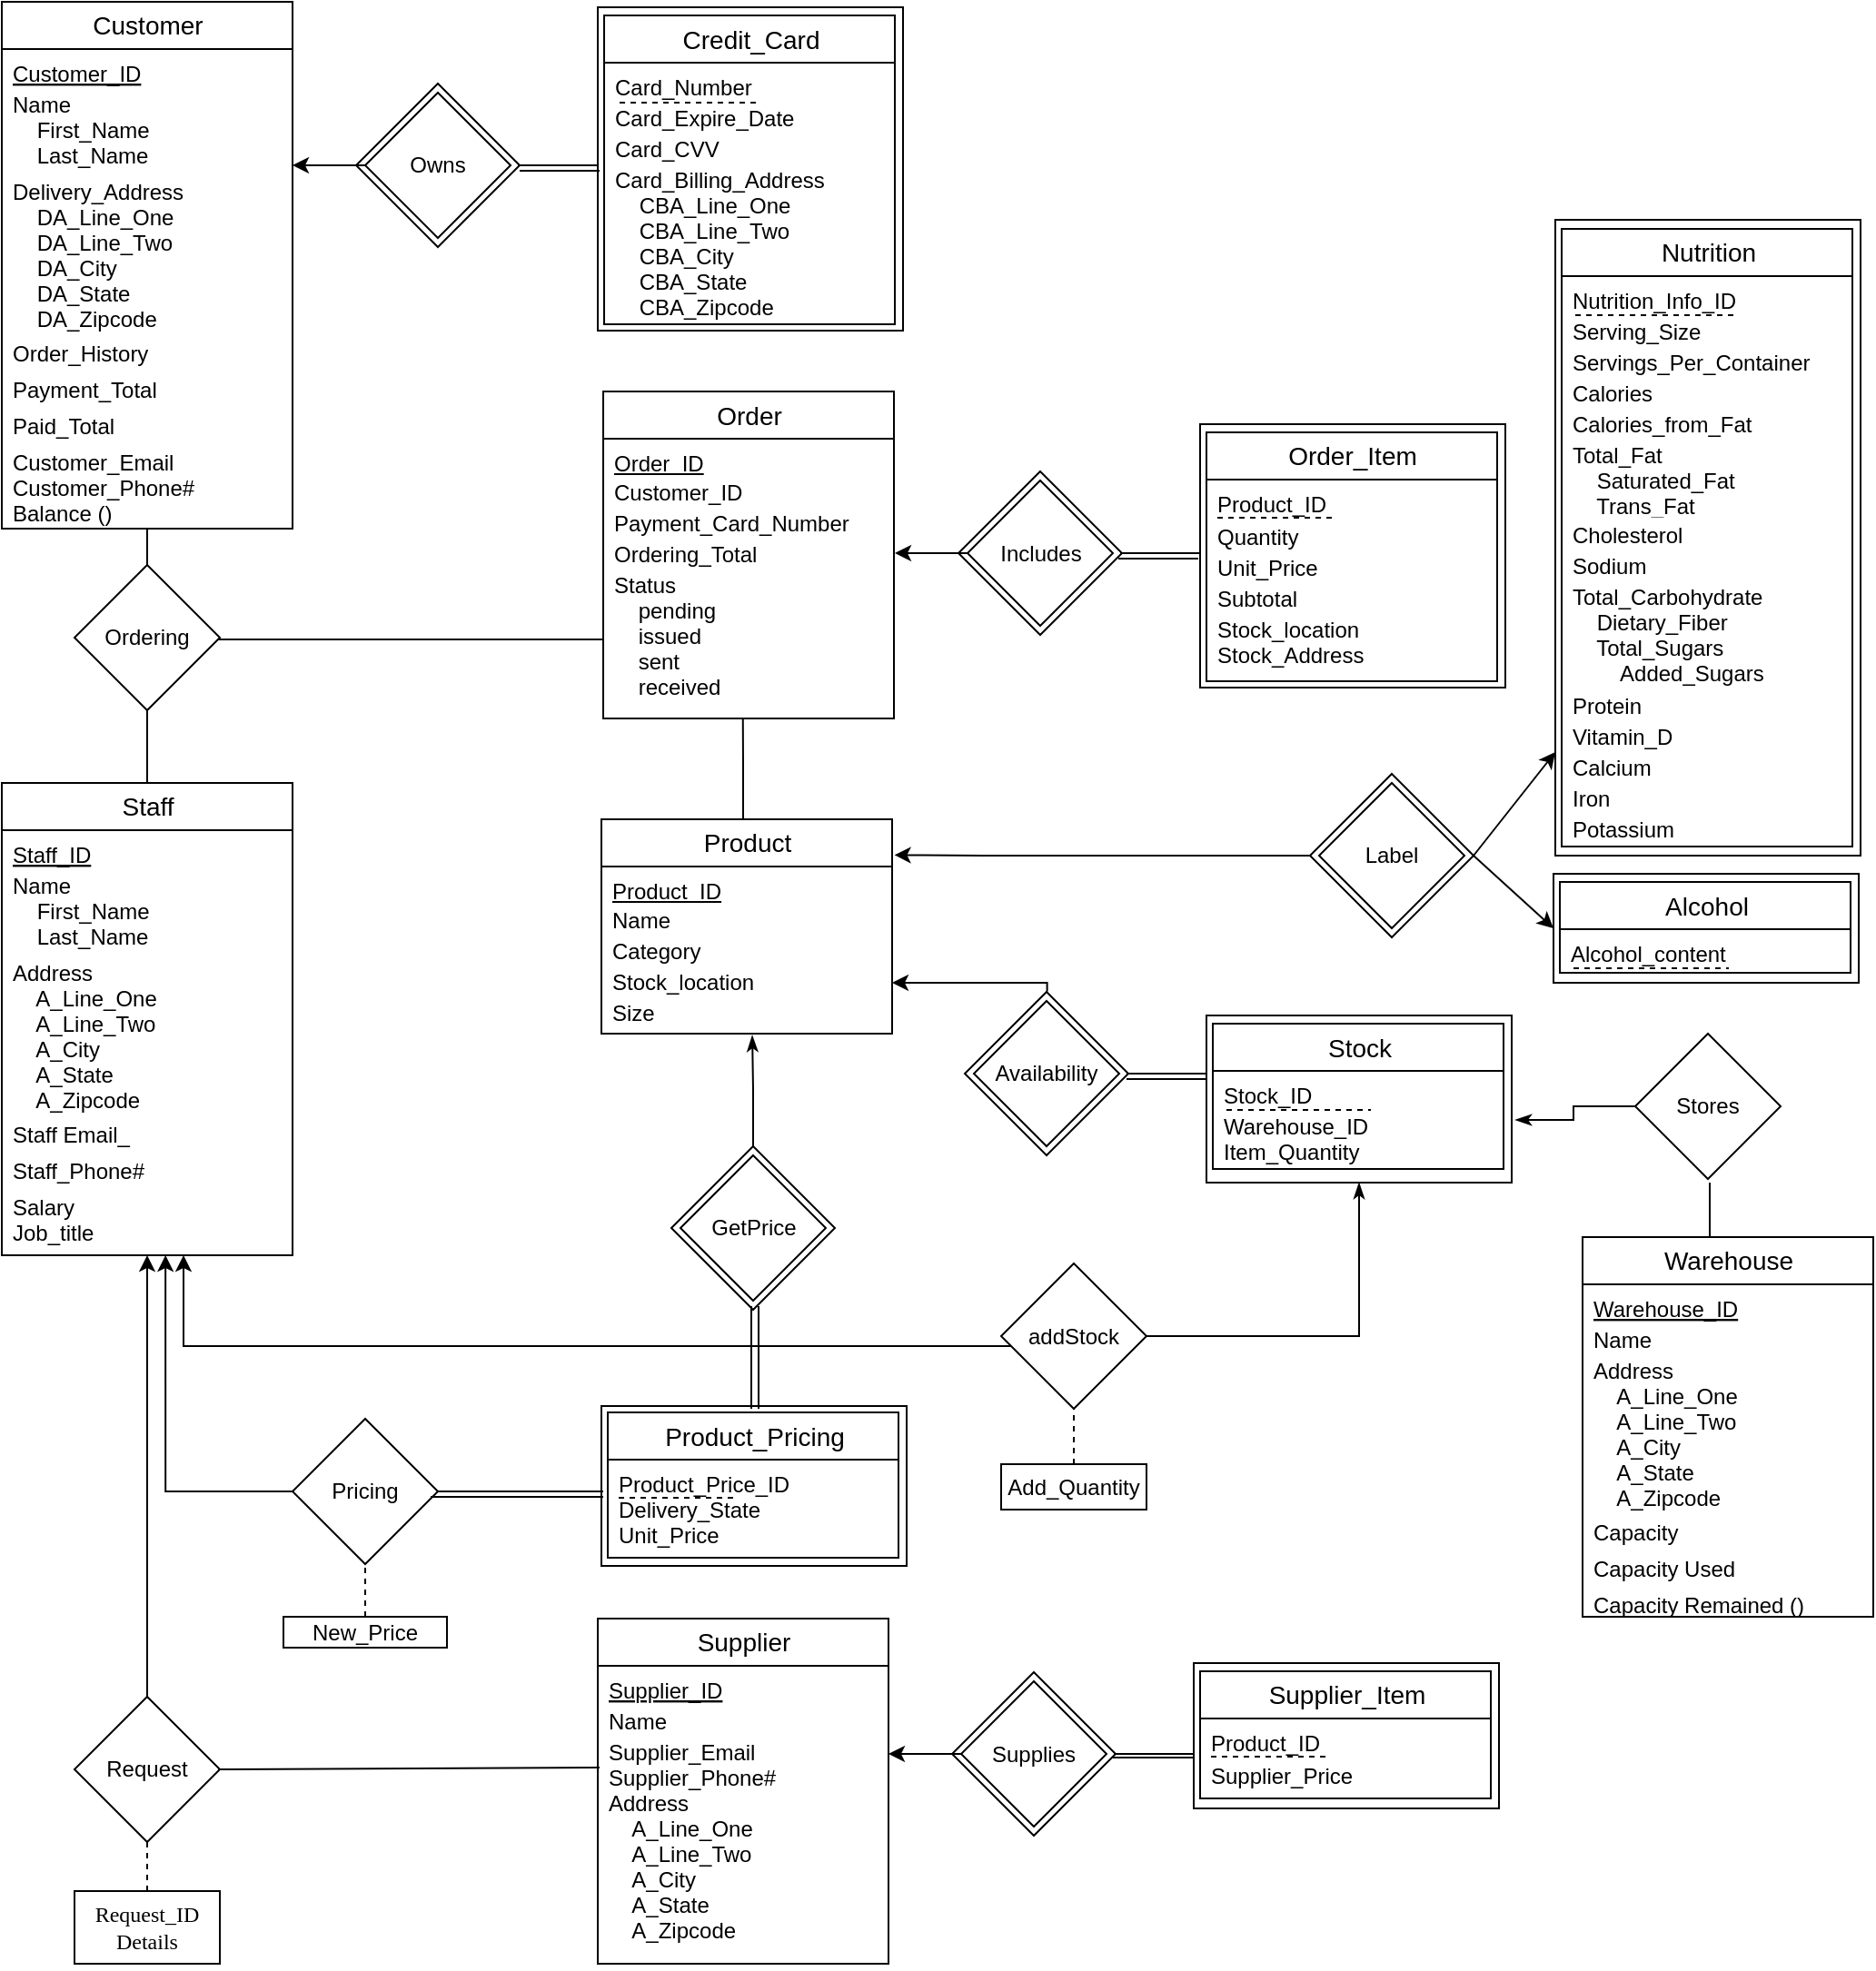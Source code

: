 <mxfile version="13.0.3" type="device"><diagram id="dsKVr5tf_cZGVUpMoiFe" name="Page-1"><mxGraphModel dx="1008" dy="522" grid="1" gridSize="10" guides="1" tooltips="1" connect="1" arrows="1" fold="1" page="1" pageScale="1" pageWidth="827" pageHeight="1169" math="0" shadow="0"><root><mxCell id="8yMp3e6kBateNFP0PvqR-0"/><mxCell id="8yMp3e6kBateNFP0PvqR-1" parent="8yMp3e6kBateNFP0PvqR-0"/><mxCell id="jaxtRB-_NZrLmcpz9Zk0-24" value="" style="whiteSpace=wrap;html=1;rounded=0;shadow=0;comic=0;strokeWidth=1;fontFamily=Verdana;align=left;" parent="8yMp3e6kBateNFP0PvqR-1" vertex="1"><mxGeometry x="894" y="500" width="168" height="60" as="geometry"/></mxCell><mxCell id="jaxtRB-_NZrLmcpz9Zk0-13" value="" style="whiteSpace=wrap;html=1;rounded=0;shadow=0;comic=0;strokeWidth=1;fontFamily=Verdana;align=left;" parent="8yMp3e6kBateNFP0PvqR-1" vertex="1"><mxGeometry x="895" y="140" width="168" height="350" as="geometry"/></mxCell><mxCell id="WRQ4lNMP2vpnJhaoZGz1-46" value="" style="rhombus;whiteSpace=wrap;html=1;" parent="8yMp3e6kBateNFP0PvqR-1" vertex="1"><mxGeometry x="566.5" y="278.5" width="90" height="90" as="geometry"/></mxCell><mxCell id="WRQ4lNMP2vpnJhaoZGz1-16" value="" style="whiteSpace=wrap;html=1;rounded=0;shadow=0;comic=0;strokeWidth=1;fontFamily=Verdana;align=left;" parent="8yMp3e6kBateNFP0PvqR-1" vertex="1"><mxGeometry x="368" y="23" width="168" height="178" as="geometry"/></mxCell><mxCell id="J3QDzepKnIw4Qtp_B2LZ-5" value="" style="rhombus;whiteSpace=wrap;html=1;" parent="8yMp3e6kBateNFP0PvqR-1" vertex="1"><mxGeometry x="235" y="65" width="90" height="90" as="geometry"/></mxCell><mxCell id="J3QDzepKnIw4Qtp_B2LZ-2" value="" style="edgeStyle=orthogonalEdgeStyle;rounded=0;orthogonalLoop=1;jettySize=auto;html=1;endArrow=none;endFill=0;entryX=1;entryY=0.5;entryDx=0;entryDy=0;" parent="8yMp3e6kBateNFP0PvqR-1" edge="1"><mxGeometry relative="1" as="geometry"><mxPoint x="368" y="110" as="sourcePoint"/><mxPoint x="324" y="110" as="targetPoint"/></mxGeometry></mxCell><mxCell id="WRQ4lNMP2vpnJhaoZGz1-134" value="" style="edgeStyle=orthogonalEdgeStyle;rounded=0;orthogonalLoop=1;jettySize=auto;html=1;startArrow=none;startFill=0;endArrow=none;endFill=0;fontFamily=Verdana;" parent="8yMp3e6kBateNFP0PvqR-1" source="J3QDzepKnIw4Qtp_B2LZ-12" target="WRQ4lNMP2vpnJhaoZGz1-35" edge="1"><mxGeometry relative="1" as="geometry"><mxPoint x="120" y="365" as="targetPoint"/></mxGeometry></mxCell><mxCell id="J3QDzepKnIw4Qtp_B2LZ-12" value="Customer" style="swimlane;fontStyle=0;childLayout=stackLayout;horizontal=1;startSize=26;horizontalStack=0;resizeParent=1;resizeParentMax=0;resizeLast=0;collapsible=1;marginBottom=0;align=center;fontSize=14;rounded=0;shadow=0;comic=0;strokeWidth=1;html=1;" parent="8yMp3e6kBateNFP0PvqR-1" vertex="1"><mxGeometry x="40" y="20" width="160" height="290" as="geometry"/></mxCell><mxCell id="J3QDzepKnIw4Qtp_B2LZ-13" value="Customer_ID" style="text;strokeColor=none;fillColor=none;spacingLeft=4;spacingRight=4;overflow=hidden;rotatable=0;points=[[0,0.5],[1,0.5]];portConstraint=eastwest;fontSize=12;fontStyle=4" parent="J3QDzepKnIw4Qtp_B2LZ-12" vertex="1"><mxGeometry y="26" width="160" height="17" as="geometry"/></mxCell><mxCell id="J3QDzepKnIw4Qtp_B2LZ-14" value="Name&#10;    First_Name&#10;    Last_Name&#10;" style="text;strokeColor=none;fillColor=none;spacingLeft=4;spacingRight=4;overflow=hidden;rotatable=0;points=[[0,0.5],[1,0.5]];portConstraint=eastwest;fontSize=12;" parent="J3QDzepKnIw4Qtp_B2LZ-12" vertex="1"><mxGeometry y="43" width="160" height="48" as="geometry"/></mxCell><mxCell id="J3QDzepKnIw4Qtp_B2LZ-15" value="Delivery_Address&#10;    DA_Line_One&#10;    DA_Line_Two&#10;    DA_City&#10;    DA_State&#10;    DA_Zipcode" style="text;strokeColor=none;fillColor=none;spacingLeft=4;spacingRight=4;overflow=hidden;rotatable=0;points=[[0,0.5],[1,0.5]];portConstraint=eastwest;fontSize=12;" parent="J3QDzepKnIw4Qtp_B2LZ-12" vertex="1"><mxGeometry y="91" width="160" height="89" as="geometry"/></mxCell><mxCell id="WRQ4lNMP2vpnJhaoZGz1-24" value="Order_History" style="text;strokeColor=none;fillColor=none;spacingLeft=4;spacingRight=4;overflow=hidden;rotatable=0;points=[[0,0.5],[1,0.5]];portConstraint=eastwest;fontSize=12;" parent="J3QDzepKnIw4Qtp_B2LZ-12" vertex="1"><mxGeometry y="180" width="160" height="20" as="geometry"/></mxCell><mxCell id="WRQ4lNMP2vpnJhaoZGz1-31" value="Payment_Total" style="text;strokeColor=none;fillColor=none;spacingLeft=4;spacingRight=4;overflow=hidden;rotatable=0;points=[[0,0.5],[1,0.5]];portConstraint=eastwest;fontSize=12;" parent="J3QDzepKnIw4Qtp_B2LZ-12" vertex="1"><mxGeometry y="200" width="160" height="20" as="geometry"/></mxCell><mxCell id="WRQ4lNMP2vpnJhaoZGz1-32" value="Paid_Total" style="text;strokeColor=none;fillColor=none;spacingLeft=4;spacingRight=4;overflow=hidden;rotatable=0;points=[[0,0.5],[1,0.5]];portConstraint=eastwest;fontSize=12;" parent="J3QDzepKnIw4Qtp_B2LZ-12" vertex="1"><mxGeometry y="220" width="160" height="20" as="geometry"/></mxCell><mxCell id="WRQ4lNMP2vpnJhaoZGz1-33" value="Customer_Email&#10;Customer_Phone#&#10;Balance ()" style="text;strokeColor=none;fillColor=none;spacingLeft=4;spacingRight=4;overflow=hidden;rotatable=0;points=[[0,0.5],[1,0.5]];portConstraint=eastwest;fontSize=12;" parent="J3QDzepKnIw4Qtp_B2LZ-12" vertex="1"><mxGeometry y="240" width="160" height="50" as="geometry"/></mxCell><mxCell id="WRQ4lNMP2vpnJhaoZGz1-0" value="Credit_Card" style="swimlane;fontStyle=0;childLayout=stackLayout;horizontal=1;startSize=26;horizontalStack=0;resizeParent=1;resizeParentMax=0;resizeLast=0;collapsible=1;marginBottom=0;align=center;fontSize=14;rounded=0;shadow=0;comic=0;strokeWidth=1;html=1;" parent="8yMp3e6kBateNFP0PvqR-1" vertex="1"><mxGeometry x="371.5" y="27.5" width="160" height="170" as="geometry"><mxRectangle x="380" y="20" width="110" height="26" as="alternateBounds"/></mxGeometry></mxCell><mxCell id="WRQ4lNMP2vpnJhaoZGz1-1" value="Card_Number" style="text;strokeColor=none;fillColor=none;spacingLeft=4;spacingRight=4;overflow=hidden;rotatable=0;points=[[0,0.5],[1,0.5]];portConstraint=eastwest;fontSize=12;" parent="WRQ4lNMP2vpnJhaoZGz1-0" vertex="1"><mxGeometry y="26" width="160" height="17" as="geometry"/></mxCell><mxCell id="J3QDzepKnIw4Qtp_B2LZ-0" value="" style="endArrow=none;dashed=1;html=1;" parent="WRQ4lNMP2vpnJhaoZGz1-0" edge="1"><mxGeometry width="50" height="50" relative="1" as="geometry"><mxPoint x="8.5" y="48" as="sourcePoint"/><mxPoint x="83.5" y="48" as="targetPoint"/></mxGeometry></mxCell><mxCell id="WRQ4lNMP2vpnJhaoZGz1-2" value="Card_Expire_Date" style="text;strokeColor=none;fillColor=none;spacingLeft=4;spacingRight=4;overflow=hidden;rotatable=0;points=[[0,0.5],[1,0.5]];portConstraint=eastwest;fontSize=12;" parent="WRQ4lNMP2vpnJhaoZGz1-0" vertex="1"><mxGeometry y="43" width="160" height="17" as="geometry"/></mxCell><mxCell id="WRQ4lNMP2vpnJhaoZGz1-15" value="Card_CVV" style="text;strokeColor=none;fillColor=none;spacingLeft=4;spacingRight=4;overflow=hidden;rotatable=0;points=[[0,0.5],[1,0.5]];portConstraint=eastwest;fontSize=12;" parent="WRQ4lNMP2vpnJhaoZGz1-0" vertex="1"><mxGeometry y="60" width="160" height="17" as="geometry"/></mxCell><mxCell id="WRQ4lNMP2vpnJhaoZGz1-3" value="Card_Billing_Address&#10;    CBA_Line_One&#10;    CBA_Line_Two&#10;    CBA_City&#10;    CBA_State&#10;    CBA_Zipcode" style="text;strokeColor=none;fillColor=none;spacingLeft=4;spacingRight=4;overflow=hidden;rotatable=0;points=[[0,0.5],[1,0.5]];portConstraint=eastwest;fontSize=12;" parent="WRQ4lNMP2vpnJhaoZGz1-0" vertex="1"><mxGeometry y="77" width="160" height="93" as="geometry"/></mxCell><mxCell id="J3QDzepKnIw4Qtp_B2LZ-4" value="" style="edgeStyle=orthogonalEdgeStyle;rounded=0;orthogonalLoop=1;jettySize=auto;html=1;endArrow=classic;endFill=1;" parent="8yMp3e6kBateNFP0PvqR-1" source="J3QDzepKnIw4Qtp_B2LZ-3" edge="1"><mxGeometry relative="1" as="geometry"><mxPoint x="200" y="110" as="targetPoint"/><Array as="points"><mxPoint x="210" y="110"/><mxPoint x="210" y="110"/></Array></mxGeometry></mxCell><mxCell id="J3QDzepKnIw4Qtp_B2LZ-3" value="Owns" style="rhombus;whiteSpace=wrap;html=1;" parent="8yMp3e6kBateNFP0PvqR-1" vertex="1"><mxGeometry x="240" y="70" width="80" height="80" as="geometry"/></mxCell><mxCell id="WRQ4lNMP2vpnJhaoZGz1-18" value="Order" style="swimlane;fontStyle=0;childLayout=stackLayout;horizontal=1;startSize=26;horizontalStack=0;resizeParent=1;resizeParentMax=0;resizeLast=0;collapsible=1;marginBottom=0;align=center;fontSize=14;rounded=0;shadow=0;comic=0;strokeWidth=1;html=1;" parent="8yMp3e6kBateNFP0PvqR-1" vertex="1"><mxGeometry x="371" y="234.5" width="160" height="180" as="geometry"><mxRectangle x="380" y="20" width="110" height="26" as="alternateBounds"/></mxGeometry></mxCell><mxCell id="WRQ4lNMP2vpnJhaoZGz1-19" value="Order_ID" style="text;strokeColor=none;fillColor=none;spacingLeft=4;spacingRight=4;overflow=hidden;rotatable=0;points=[[0,0.5],[1,0.5]];portConstraint=eastwest;fontSize=12;fontStyle=4" parent="WRQ4lNMP2vpnJhaoZGz1-18" vertex="1"><mxGeometry y="26" width="160" height="16" as="geometry"/></mxCell><mxCell id="WRQ4lNMP2vpnJhaoZGz1-21" value="Customer_ID" style="text;strokeColor=none;fillColor=none;spacingLeft=4;spacingRight=4;overflow=hidden;rotatable=0;points=[[0,0.5],[1,0.5]];portConstraint=eastwest;fontSize=12;" parent="WRQ4lNMP2vpnJhaoZGz1-18" vertex="1"><mxGeometry y="42" width="160" height="17" as="geometry"/></mxCell><mxCell id="WRQ4lNMP2vpnJhaoZGz1-22" value="Payment_Card_Number" style="text;strokeColor=none;fillColor=none;spacingLeft=4;spacingRight=4;overflow=hidden;rotatable=0;points=[[0,0.5],[1,0.5]];portConstraint=eastwest;fontSize=12;" parent="WRQ4lNMP2vpnJhaoZGz1-18" vertex="1"><mxGeometry y="59" width="160" height="17" as="geometry"/></mxCell><mxCell id="WRQ4lNMP2vpnJhaoZGz1-23" value="Ordering_Total" style="text;strokeColor=none;fillColor=none;spacingLeft=4;spacingRight=4;overflow=hidden;rotatable=0;points=[[0,0.5],[1,0.5]];portConstraint=eastwest;fontSize=12;" parent="WRQ4lNMP2vpnJhaoZGz1-18" vertex="1"><mxGeometry y="76" width="160" height="17" as="geometry"/></mxCell><mxCell id="WRQ4lNMP2vpnJhaoZGz1-35" value="Status&#10;    pending&#10;    issued&#10;    sent&#10;    received" style="text;strokeColor=none;fillColor=none;spacingLeft=4;spacingRight=4;overflow=hidden;rotatable=0;points=[[0,0.5],[1,0.5]];portConstraint=eastwest;fontSize=12;" parent="WRQ4lNMP2vpnJhaoZGz1-18" vertex="1"><mxGeometry y="93" width="160" height="87" as="geometry"/></mxCell><mxCell id="WRQ4lNMP2vpnJhaoZGz1-141" value="" style="edgeStyle=orthogonalEdgeStyle;rounded=0;orthogonalLoop=1;jettySize=auto;html=1;startArrow=none;startFill=0;endArrow=none;endFill=0;fontFamily=Verdana;" parent="8yMp3e6kBateNFP0PvqR-1" edge="1"><mxGeometry relative="1" as="geometry"><mxPoint x="120" y="370" as="targetPoint"/><mxPoint x="120" y="450" as="sourcePoint"/></mxGeometry></mxCell><mxCell id="WRQ4lNMP2vpnJhaoZGz1-36" value="" style="whiteSpace=wrap;html=1;rounded=0;shadow=0;comic=0;strokeWidth=1;fontFamily=Verdana;align=left;" parent="8yMp3e6kBateNFP0PvqR-1" vertex="1"><mxGeometry x="699.5" y="252.5" width="168" height="145" as="geometry"/></mxCell><mxCell id="WRQ4lNMP2vpnJhaoZGz1-37" value="" style="edgeStyle=orthogonalEdgeStyle;rounded=0;orthogonalLoop=1;jettySize=auto;html=1;endArrow=none;endFill=0;entryX=1;entryY=0.5;entryDx=0;entryDy=0;" parent="8yMp3e6kBateNFP0PvqR-1" edge="1"><mxGeometry relative="1" as="geometry"><mxPoint x="699.5" y="323.5" as="sourcePoint"/><mxPoint x="655.5" y="323.5" as="targetPoint"/></mxGeometry></mxCell><mxCell id="WRQ4lNMP2vpnJhaoZGz1-44" value="" style="edgeStyle=orthogonalEdgeStyle;rounded=0;orthogonalLoop=1;jettySize=auto;html=1;endArrow=classic;endFill=1;" parent="8yMp3e6kBateNFP0PvqR-1" source="WRQ4lNMP2vpnJhaoZGz1-45" edge="1"><mxGeometry relative="1" as="geometry"><mxPoint x="531.5" y="323.5" as="targetPoint"/><Array as="points"><mxPoint x="541.5" y="323.5"/><mxPoint x="541.5" y="323.5"/></Array></mxGeometry></mxCell><mxCell id="WRQ4lNMP2vpnJhaoZGz1-45" value="Includes" style="rhombus;whiteSpace=wrap;html=1;" parent="8yMp3e6kBateNFP0PvqR-1" vertex="1"><mxGeometry x="571.5" y="283.5" width="80" height="80" as="geometry"/></mxCell><mxCell id="WRQ4lNMP2vpnJhaoZGz1-38" value="Order_Item" style="swimlane;fontStyle=0;childLayout=stackLayout;horizontal=1;startSize=26;horizontalStack=0;resizeParent=1;resizeParentMax=0;resizeLast=0;collapsible=1;marginBottom=0;align=center;fontSize=14;rounded=0;shadow=0;comic=0;strokeWidth=1;html=1;" parent="8yMp3e6kBateNFP0PvqR-1" vertex="1"><mxGeometry x="703" y="257" width="160" height="137" as="geometry"><mxRectangle x="380" y="20" width="110" height="26" as="alternateBounds"/></mxGeometry></mxCell><mxCell id="WRQ4lNMP2vpnJhaoZGz1-39" value="Product_ID" style="text;strokeColor=none;fillColor=none;spacingLeft=4;spacingRight=4;overflow=hidden;rotatable=0;points=[[0,0.5],[1,0.5]];portConstraint=eastwest;fontSize=12;" parent="WRQ4lNMP2vpnJhaoZGz1-38" vertex="1"><mxGeometry y="26" width="160" height="18" as="geometry"/></mxCell><mxCell id="WRQ4lNMP2vpnJhaoZGz1-40" value="" style="endArrow=none;dashed=1;html=1;" parent="WRQ4lNMP2vpnJhaoZGz1-38" edge="1"><mxGeometry width="50" height="50" relative="1" as="geometry"><mxPoint x="6" y="47" as="sourcePoint"/><mxPoint x="71" y="47" as="targetPoint"/></mxGeometry></mxCell><mxCell id="WRQ4lNMP2vpnJhaoZGz1-41" value="Quantity" style="text;strokeColor=none;fillColor=none;spacingLeft=4;spacingRight=4;overflow=hidden;rotatable=0;points=[[0,0.5],[1,0.5]];portConstraint=eastwest;fontSize=12;" parent="WRQ4lNMP2vpnJhaoZGz1-38" vertex="1"><mxGeometry y="44" width="160" height="17" as="geometry"/></mxCell><mxCell id="WRQ4lNMP2vpnJhaoZGz1-42" value="Unit_Price" style="text;strokeColor=none;fillColor=none;spacingLeft=4;spacingRight=4;overflow=hidden;rotatable=0;points=[[0,0.5],[1,0.5]];portConstraint=eastwest;fontSize=12;" parent="WRQ4lNMP2vpnJhaoZGz1-38" vertex="1"><mxGeometry y="61" width="160" height="17" as="geometry"/></mxCell><mxCell id="WRQ4lNMP2vpnJhaoZGz1-47" value="Subtotal" style="text;strokeColor=none;fillColor=none;spacingLeft=4;spacingRight=4;overflow=hidden;rotatable=0;points=[[0,0.5],[1,0.5]];portConstraint=eastwest;fontSize=12;" parent="WRQ4lNMP2vpnJhaoZGz1-38" vertex="1"><mxGeometry y="78" width="160" height="17" as="geometry"/></mxCell><mxCell id="WRQ4lNMP2vpnJhaoZGz1-43" value="Stock_location&#10;Stock_Address" style="text;strokeColor=none;fillColor=none;spacingLeft=4;spacingRight=4;overflow=hidden;rotatable=0;points=[[0,0.5],[1,0.5]];portConstraint=eastwest;fontSize=12;" parent="WRQ4lNMP2vpnJhaoZGz1-38" vertex="1"><mxGeometry y="95" width="160" height="42" as="geometry"/></mxCell><mxCell id="WRQ4lNMP2vpnJhaoZGz1-49" value="Product" style="swimlane;fontStyle=0;childLayout=stackLayout;horizontal=1;startSize=26;horizontalStack=0;resizeParent=1;resizeParentMax=0;resizeLast=0;collapsible=1;marginBottom=0;align=center;fontSize=14;rounded=0;shadow=0;comic=0;strokeWidth=1;html=1;" parent="8yMp3e6kBateNFP0PvqR-1" vertex="1"><mxGeometry x="370" y="470" width="160" height="118" as="geometry"><mxRectangle x="380" y="20" width="110" height="26" as="alternateBounds"/></mxGeometry></mxCell><mxCell id="WRQ4lNMP2vpnJhaoZGz1-50" value="Product_ID" style="text;strokeColor=none;fillColor=none;spacingLeft=4;spacingRight=4;overflow=hidden;rotatable=0;points=[[0,0.5],[1,0.5]];portConstraint=eastwest;fontSize=12;fontStyle=4" parent="WRQ4lNMP2vpnJhaoZGz1-49" vertex="1"><mxGeometry y="26" width="160" height="16" as="geometry"/></mxCell><mxCell id="WRQ4lNMP2vpnJhaoZGz1-51" value="Name" style="text;strokeColor=none;fillColor=none;spacingLeft=4;spacingRight=4;overflow=hidden;rotatable=0;points=[[0,0.5],[1,0.5]];portConstraint=eastwest;fontSize=12;" parent="WRQ4lNMP2vpnJhaoZGz1-49" vertex="1"><mxGeometry y="42" width="160" height="17" as="geometry"/></mxCell><mxCell id="WRQ4lNMP2vpnJhaoZGz1-52" value="Category" style="text;strokeColor=none;fillColor=none;spacingLeft=4;spacingRight=4;overflow=hidden;rotatable=0;points=[[0,0.5],[1,0.5]];portConstraint=eastwest;fontSize=12;" parent="WRQ4lNMP2vpnJhaoZGz1-49" vertex="1"><mxGeometry y="59" width="160" height="17" as="geometry"/></mxCell><mxCell id="WRQ4lNMP2vpnJhaoZGz1-53" value="Stock_location" style="text;strokeColor=none;fillColor=none;spacingLeft=4;spacingRight=4;overflow=hidden;rotatable=0;points=[[0,0.5],[1,0.5]];portConstraint=eastwest;fontSize=12;" parent="WRQ4lNMP2vpnJhaoZGz1-49" vertex="1"><mxGeometry y="76" width="160" height="17" as="geometry"/></mxCell><mxCell id="WRQ4lNMP2vpnJhaoZGz1-67" value="Size" style="text;strokeColor=none;fillColor=none;spacingLeft=4;spacingRight=4;overflow=hidden;rotatable=0;points=[[0,0.5],[1,0.5]];portConstraint=eastwest;fontSize=12;" parent="WRQ4lNMP2vpnJhaoZGz1-49" vertex="1"><mxGeometry y="93" width="160" height="25" as="geometry"/></mxCell><mxCell id="WRQ4lNMP2vpnJhaoZGz1-55" value="" style="rhombus;whiteSpace=wrap;html=1;" parent="8yMp3e6kBateNFP0PvqR-1" vertex="1"><mxGeometry x="570" y="565" width="90" height="90" as="geometry"/></mxCell><mxCell id="WRQ4lNMP2vpnJhaoZGz1-56" value="" style="whiteSpace=wrap;html=1;rounded=0;shadow=0;comic=0;strokeWidth=1;fontFamily=Verdana;align=left;" parent="8yMp3e6kBateNFP0PvqR-1" vertex="1"><mxGeometry x="703" y="578" width="168" height="92" as="geometry"/></mxCell><mxCell id="WRQ4lNMP2vpnJhaoZGz1-57" value="" style="edgeStyle=orthogonalEdgeStyle;rounded=0;orthogonalLoop=1;jettySize=auto;html=1;endArrow=none;endFill=0;entryX=1;entryY=0.5;entryDx=0;entryDy=0;" parent="8yMp3e6kBateNFP0PvqR-1" edge="1"><mxGeometry relative="1" as="geometry"><mxPoint x="703" y="610" as="sourcePoint"/><mxPoint x="659" y="610" as="targetPoint"/></mxGeometry></mxCell><mxCell id="WRQ4lNMP2vpnJhaoZGz1-58" value="" style="edgeStyle=orthogonalEdgeStyle;rounded=0;orthogonalLoop=1;jettySize=auto;html=1;endArrow=classic;endFill=1;exitX=0.504;exitY=-0.065;exitDx=0;exitDy=0;exitPerimeter=0;" parent="8yMp3e6kBateNFP0PvqR-1" source="WRQ4lNMP2vpnJhaoZGz1-59" edge="1"><mxGeometry relative="1" as="geometry"><mxPoint x="530" y="560" as="targetPoint"/><Array as="points"><mxPoint x="615" y="560"/></Array><mxPoint x="615" y="560" as="sourcePoint"/></mxGeometry></mxCell><mxCell id="WRQ4lNMP2vpnJhaoZGz1-59" value="Availability" style="rhombus;whiteSpace=wrap;html=1;" parent="8yMp3e6kBateNFP0PvqR-1" vertex="1"><mxGeometry x="575" y="570" width="80" height="80" as="geometry"/></mxCell><mxCell id="SBInSRfp2buzQ4nA8DWr-10" style="edgeStyle=orthogonalEdgeStyle;rounded=0;orthogonalLoop=1;jettySize=auto;html=1;exitX=0;exitY=0.5;exitDx=0;exitDy=0;entryX=1.012;entryY=0.625;entryDx=0;entryDy=0;entryPerimeter=0;endArrow=classicThin;endFill=1;" parent="8yMp3e6kBateNFP0PvqR-1" source="WRQ4lNMP2vpnJhaoZGz1-78" target="WRQ4lNMP2vpnJhaoZGz1-56" edge="1"><mxGeometry relative="1" as="geometry"/></mxCell><mxCell id="WRQ4lNMP2vpnJhaoZGz1-78" value="Stores" style="rhombus;whiteSpace=wrap;html=1;" parent="8yMp3e6kBateNFP0PvqR-1" vertex="1"><mxGeometry x="939" y="588" width="80" height="80" as="geometry"/></mxCell><mxCell id="jaxtRB-_NZrLmcpz9Zk0-25" value="Alcohol" style="swimlane;fontStyle=0;childLayout=stackLayout;horizontal=1;startSize=26;horizontalStack=0;resizeParent=1;resizeParentMax=0;resizeLast=0;collapsible=1;marginBottom=0;align=center;fontSize=14;rounded=0;shadow=0;comic=0;strokeWidth=1;html=1;" parent="8yMp3e6kBateNFP0PvqR-1" vertex="1"><mxGeometry x="897.5" y="504.5" width="160" height="50" as="geometry"><mxRectangle x="380" y="20" width="110" height="26" as="alternateBounds"/></mxGeometry></mxCell><mxCell id="jaxtRB-_NZrLmcpz9Zk0-26" value="Alcohol_content" style="text;strokeColor=none;fillColor=none;spacingLeft=4;spacingRight=4;overflow=hidden;rotatable=0;points=[[0,0.5],[1,0.5]];portConstraint=eastwest;fontSize=12;" parent="jaxtRB-_NZrLmcpz9Zk0-25" vertex="1"><mxGeometry y="26" width="160" height="24" as="geometry"/></mxCell><mxCell id="jaxtRB-_NZrLmcpz9Zk0-27" value="" style="endArrow=none;dashed=1;html=1;" parent="jaxtRB-_NZrLmcpz9Zk0-25" edge="1"><mxGeometry width="50" height="50" relative="1" as="geometry"><mxPoint x="7.5" y="47.5" as="sourcePoint"/><mxPoint x="93" y="47.5" as="targetPoint"/></mxGeometry></mxCell><mxCell id="WRQ4lNMP2vpnJhaoZGz1-86" value="" style="rhombus;whiteSpace=wrap;html=1;" parent="8yMp3e6kBateNFP0PvqR-1" vertex="1"><mxGeometry x="563" y="939.5" width="90" height="90" as="geometry"/></mxCell><mxCell id="WRQ4lNMP2vpnJhaoZGz1-87" value="" style="whiteSpace=wrap;html=1;rounded=0;shadow=0;comic=0;strokeWidth=1;fontFamily=Verdana;align=left;" parent="8yMp3e6kBateNFP0PvqR-1" vertex="1"><mxGeometry x="696" y="934.5" width="168" height="80" as="geometry"/></mxCell><mxCell id="WRQ4lNMP2vpnJhaoZGz1-88" value="" style="edgeStyle=orthogonalEdgeStyle;rounded=0;orthogonalLoop=1;jettySize=auto;html=1;endArrow=none;endFill=0;entryX=1;entryY=0.5;entryDx=0;entryDy=0;" parent="8yMp3e6kBateNFP0PvqR-1" edge="1"><mxGeometry relative="1" as="geometry"><mxPoint x="696" y="984.5" as="sourcePoint"/><mxPoint x="652" y="984.5" as="targetPoint"/></mxGeometry></mxCell><mxCell id="WRQ4lNMP2vpnJhaoZGz1-89" value="" style="edgeStyle=orthogonalEdgeStyle;rounded=0;orthogonalLoop=1;jettySize=auto;html=1;endArrow=classic;endFill=1;" parent="8yMp3e6kBateNFP0PvqR-1" source="WRQ4lNMP2vpnJhaoZGz1-90" edge="1"><mxGeometry relative="1" as="geometry"><mxPoint x="528" y="984.5" as="targetPoint"/><Array as="points"><mxPoint x="538" y="984.5"/><mxPoint x="538" y="984.5"/></Array></mxGeometry></mxCell><mxCell id="WRQ4lNMP2vpnJhaoZGz1-90" value="Supplies" style="rhombus;whiteSpace=wrap;html=1;" parent="8yMp3e6kBateNFP0PvqR-1" vertex="1"><mxGeometry x="568" y="944.5" width="80" height="80" as="geometry"/></mxCell><mxCell id="WRQ4lNMP2vpnJhaoZGz1-91" value="Supplier_Item" style="swimlane;fontStyle=0;childLayout=stackLayout;horizontal=1;startSize=26;horizontalStack=0;resizeParent=1;resizeParentMax=0;resizeLast=0;collapsible=1;marginBottom=0;align=center;fontSize=14;rounded=0;shadow=0;comic=0;strokeWidth=1;html=1;" parent="8yMp3e6kBateNFP0PvqR-1" vertex="1"><mxGeometry x="699.5" y="939" width="160" height="70" as="geometry"><mxRectangle x="380" y="20" width="110" height="26" as="alternateBounds"/></mxGeometry></mxCell><mxCell id="WRQ4lNMP2vpnJhaoZGz1-92" value="Product_ID" style="text;strokeColor=none;fillColor=none;spacingLeft=4;spacingRight=4;overflow=hidden;rotatable=0;points=[[0,0.5],[1,0.5]];portConstraint=eastwest;fontSize=12;" parent="WRQ4lNMP2vpnJhaoZGz1-91" vertex="1"><mxGeometry y="26" width="160" height="18" as="geometry"/></mxCell><mxCell id="WRQ4lNMP2vpnJhaoZGz1-93" value="" style="endArrow=none;dashed=1;html=1;" parent="WRQ4lNMP2vpnJhaoZGz1-91" edge="1"><mxGeometry width="50" height="50" relative="1" as="geometry"><mxPoint x="6" y="47" as="sourcePoint"/><mxPoint x="71" y="47" as="targetPoint"/></mxGeometry></mxCell><mxCell id="WRQ4lNMP2vpnJhaoZGz1-95" value="Supplier_Price" style="text;strokeColor=none;fillColor=none;spacingLeft=4;spacingRight=4;overflow=hidden;rotatable=0;points=[[0,0.5],[1,0.5]];portConstraint=eastwest;fontSize=12;" parent="WRQ4lNMP2vpnJhaoZGz1-91" vertex="1"><mxGeometry y="44" width="160" height="26" as="geometry"/></mxCell><mxCell id="WRQ4lNMP2vpnJhaoZGz1-80" value="Supplier" style="swimlane;fontStyle=0;childLayout=stackLayout;horizontal=1;startSize=26;horizontalStack=0;resizeParent=1;resizeParentMax=0;resizeLast=0;collapsible=1;marginBottom=0;align=center;fontSize=14;rounded=0;shadow=0;comic=0;strokeWidth=1;html=1;" parent="8yMp3e6kBateNFP0PvqR-1" vertex="1"><mxGeometry x="368" y="910" width="160" height="190" as="geometry"/></mxCell><mxCell id="WRQ4lNMP2vpnJhaoZGz1-81" value="Supplier_ID" style="text;strokeColor=none;fillColor=none;spacingLeft=4;spacingRight=4;overflow=hidden;rotatable=0;points=[[0,0.5],[1,0.5]];portConstraint=eastwest;fontSize=12;fontStyle=4" parent="WRQ4lNMP2vpnJhaoZGz1-80" vertex="1"><mxGeometry y="26" width="160" height="17" as="geometry"/></mxCell><mxCell id="WRQ4lNMP2vpnJhaoZGz1-82" value="Name" style="text;strokeColor=none;fillColor=none;spacingLeft=4;spacingRight=4;overflow=hidden;rotatable=0;points=[[0,0.5],[1,0.5]];portConstraint=eastwest;fontSize=12;" parent="WRQ4lNMP2vpnJhaoZGz1-80" vertex="1"><mxGeometry y="43" width="160" height="17" as="geometry"/></mxCell><mxCell id="WRQ4lNMP2vpnJhaoZGz1-83" value="Supplier_Email&#10;Supplier_Phone#&#10;Address&#10;    A_Line_One&#10;    A_Line_Two&#10;    A_City&#10;    A_State&#10;    A_Zipcode" style="text;strokeColor=none;fillColor=none;spacingLeft=4;spacingRight=4;overflow=hidden;rotatable=0;points=[[0,0.5],[1,0.5]];portConstraint=eastwest;fontSize=12;" parent="WRQ4lNMP2vpnJhaoZGz1-80" vertex="1"><mxGeometry y="60" width="160" height="130" as="geometry"/></mxCell><mxCell id="WRQ4lNMP2vpnJhaoZGz1-113" value="Request" style="rhombus;whiteSpace=wrap;html=1;" parent="8yMp3e6kBateNFP0PvqR-1" vertex="1"><mxGeometry x="80" y="953" width="80" height="80" as="geometry"/></mxCell><mxCell id="WRQ4lNMP2vpnJhaoZGz1-114" value="" style="endArrow=none;dashed=1;html=1;fontFamily=Verdana;exitX=0.5;exitY=0;exitDx=0;exitDy=0;" parent="8yMp3e6kBateNFP0PvqR-1" source="WRQ4lNMP2vpnJhaoZGz1-115" edge="1"><mxGeometry width="50" height="50" relative="1" as="geometry"><mxPoint x="120" y="1070" as="sourcePoint"/><mxPoint x="120" y="1033" as="targetPoint"/></mxGeometry></mxCell><mxCell id="jaxtRB-_NZrLmcpz9Zk0-18" value="Nutrition" style="swimlane;fontStyle=0;childLayout=stackLayout;horizontal=1;startSize=26;horizontalStack=0;resizeParent=1;resizeParentMax=0;resizeLast=0;collapsible=1;marginBottom=0;align=center;fontSize=14;rounded=0;shadow=0;comic=0;strokeWidth=1;html=1;" parent="8yMp3e6kBateNFP0PvqR-1" vertex="1"><mxGeometry x="898.5" y="145" width="160" height="340" as="geometry"><mxRectangle x="380" y="20" width="110" height="26" as="alternateBounds"/></mxGeometry></mxCell><mxCell id="jaxtRB-_NZrLmcpz9Zk0-19" value="Nutrition_Info_ID" style="text;strokeColor=none;fillColor=none;spacingLeft=4;spacingRight=4;overflow=hidden;rotatable=0;points=[[0,0.5],[1,0.5]];portConstraint=eastwest;fontSize=12;" parent="jaxtRB-_NZrLmcpz9Zk0-18" vertex="1"><mxGeometry y="26" width="160" height="17" as="geometry"/></mxCell><mxCell id="jaxtRB-_NZrLmcpz9Zk0-20" value="" style="endArrow=none;dashed=1;html=1;" parent="jaxtRB-_NZrLmcpz9Zk0-18" edge="1"><mxGeometry width="50" height="50" relative="1" as="geometry"><mxPoint x="7.5" y="47.5" as="sourcePoint"/><mxPoint x="96" y="47.5" as="targetPoint"/></mxGeometry></mxCell><mxCell id="jaxtRB-_NZrLmcpz9Zk0-34" value="Serving_Size" style="text;strokeColor=none;fillColor=none;spacingLeft=4;spacingRight=4;overflow=hidden;rotatable=0;points=[[0,0.5],[1,0.5]];portConstraint=eastwest;fontSize=12;" parent="jaxtRB-_NZrLmcpz9Zk0-18" vertex="1"><mxGeometry y="43" width="160" height="17" as="geometry"/></mxCell><mxCell id="jaxtRB-_NZrLmcpz9Zk0-21" value="Servings_Per_Container" style="text;strokeColor=none;fillColor=none;spacingLeft=4;spacingRight=4;overflow=hidden;rotatable=0;points=[[0,0.5],[1,0.5]];portConstraint=eastwest;fontSize=12;" parent="jaxtRB-_NZrLmcpz9Zk0-18" vertex="1"><mxGeometry y="60" width="160" height="17" as="geometry"/></mxCell><mxCell id="jaxtRB-_NZrLmcpz9Zk0-35" value="Calories" style="text;strokeColor=none;fillColor=none;spacingLeft=4;spacingRight=4;overflow=hidden;rotatable=0;points=[[0,0.5],[1,0.5]];portConstraint=eastwest;fontSize=12;" parent="jaxtRB-_NZrLmcpz9Zk0-18" vertex="1"><mxGeometry y="77" width="160" height="17" as="geometry"/></mxCell><mxCell id="jaxtRB-_NZrLmcpz9Zk0-37" value="Calories_from_Fat" style="text;strokeColor=none;fillColor=none;spacingLeft=4;spacingRight=4;overflow=hidden;rotatable=0;points=[[0,0.5],[1,0.5]];portConstraint=eastwest;fontSize=12;" parent="jaxtRB-_NZrLmcpz9Zk0-18" vertex="1"><mxGeometry y="94" width="160" height="17" as="geometry"/></mxCell><mxCell id="jaxtRB-_NZrLmcpz9Zk0-38" value="Total_Fat&#10;    Saturated_Fat&#10;    Trans_Fat" style="text;strokeColor=none;fillColor=none;spacingLeft=4;spacingRight=4;overflow=hidden;rotatable=0;points=[[0,0.5],[1,0.5]];portConstraint=eastwest;fontSize=12;" parent="jaxtRB-_NZrLmcpz9Zk0-18" vertex="1"><mxGeometry y="111" width="160" height="44" as="geometry"/></mxCell><mxCell id="jaxtRB-_NZrLmcpz9Zk0-36" value="Cholesterol" style="text;strokeColor=none;fillColor=none;spacingLeft=4;spacingRight=4;overflow=hidden;rotatable=0;points=[[0,0.5],[1,0.5]];portConstraint=eastwest;fontSize=12;" parent="jaxtRB-_NZrLmcpz9Zk0-18" vertex="1"><mxGeometry y="155" width="160" height="17" as="geometry"/></mxCell><mxCell id="jaxtRB-_NZrLmcpz9Zk0-40" value="Sodium" style="text;strokeColor=none;fillColor=none;spacingLeft=4;spacingRight=4;overflow=hidden;rotatable=0;points=[[0,0.5],[1,0.5]];portConstraint=eastwest;fontSize=12;" parent="jaxtRB-_NZrLmcpz9Zk0-18" vertex="1"><mxGeometry y="172" width="160" height="17" as="geometry"/></mxCell><mxCell id="jaxtRB-_NZrLmcpz9Zk0-41" value="Total_Carbohydrate&#10;    Dietary_Fiber&#10;    Total_Sugars&#10;        Added_Sugars&#10;" style="text;strokeColor=none;fillColor=none;spacingLeft=4;spacingRight=4;overflow=hidden;rotatable=0;points=[[0,0.5],[1,0.5]];portConstraint=eastwest;fontSize=12;" parent="jaxtRB-_NZrLmcpz9Zk0-18" vertex="1"><mxGeometry y="189" width="160" height="60" as="geometry"/></mxCell><mxCell id="jaxtRB-_NZrLmcpz9Zk0-42" value="Protein" style="text;strokeColor=none;fillColor=none;spacingLeft=4;spacingRight=4;overflow=hidden;rotatable=0;points=[[0,0.5],[1,0.5]];portConstraint=eastwest;fontSize=12;" parent="jaxtRB-_NZrLmcpz9Zk0-18" vertex="1"><mxGeometry y="249" width="160" height="17" as="geometry"/></mxCell><mxCell id="jaxtRB-_NZrLmcpz9Zk0-44" value="Vitamin_D" style="text;strokeColor=none;fillColor=none;spacingLeft=4;spacingRight=4;overflow=hidden;rotatable=0;points=[[0,0.5],[1,0.5]];portConstraint=eastwest;fontSize=12;" parent="jaxtRB-_NZrLmcpz9Zk0-18" vertex="1"><mxGeometry y="266" width="160" height="17" as="geometry"/></mxCell><mxCell id="jaxtRB-_NZrLmcpz9Zk0-45" value="Calcium" style="text;strokeColor=none;fillColor=none;spacingLeft=4;spacingRight=4;overflow=hidden;rotatable=0;points=[[0,0.5],[1,0.5]];portConstraint=eastwest;fontSize=12;" parent="jaxtRB-_NZrLmcpz9Zk0-18" vertex="1"><mxGeometry y="283" width="160" height="17" as="geometry"/></mxCell><mxCell id="jaxtRB-_NZrLmcpz9Zk0-46" value="Iron" style="text;strokeColor=none;fillColor=none;spacingLeft=4;spacingRight=4;overflow=hidden;rotatable=0;points=[[0,0.5],[1,0.5]];portConstraint=eastwest;fontSize=12;" parent="jaxtRB-_NZrLmcpz9Zk0-18" vertex="1"><mxGeometry y="300" width="160" height="17" as="geometry"/></mxCell><mxCell id="jaxtRB-_NZrLmcpz9Zk0-47" value="Potassium" style="text;strokeColor=none;fillColor=none;spacingLeft=4;spacingRight=4;overflow=hidden;rotatable=0;points=[[0,0.5],[1,0.5]];portConstraint=eastwest;fontSize=12;" parent="jaxtRB-_NZrLmcpz9Zk0-18" vertex="1"><mxGeometry y="317" width="160" height="23" as="geometry"/></mxCell><mxCell id="WRQ4lNMP2vpnJhaoZGz1-115" value="Request_ID&lt;br&gt;Details" style="rounded=0;whiteSpace=wrap;html=1;shadow=0;comic=0;strokeWidth=1;fontFamily=Verdana;align=center;" parent="8yMp3e6kBateNFP0PvqR-1" vertex="1"><mxGeometry x="80" y="1060" width="80" height="40" as="geometry"/></mxCell><mxCell id="WRQ4lNMP2vpnJhaoZGz1-142" value="" style="edgeStyle=orthogonalEdgeStyle;rounded=0;orthogonalLoop=1;jettySize=auto;html=1;startArrow=none;startFill=0;endArrow=none;endFill=0;fontFamily=Verdana;" parent="8yMp3e6kBateNFP0PvqR-1" edge="1"><mxGeometry relative="1" as="geometry"><mxPoint x="448" y="470" as="sourcePoint"/><mxPoint x="447.88" y="414.5" as="targetPoint"/><Array as="points"><mxPoint x="448" y="442"/></Array></mxGeometry></mxCell><mxCell id="WRQ4lNMP2vpnJhaoZGz1-144" value="" style="edgeStyle=orthogonalEdgeStyle;rounded=0;orthogonalLoop=1;jettySize=auto;html=1;endArrow=none;endFill=0;entryX=1;entryY=0.5;entryDx=0;entryDy=0;" parent="8yMp3e6kBateNFP0PvqR-1" edge="1"><mxGeometry relative="1" as="geometry"><mxPoint x="369" y="113" as="sourcePoint"/><mxPoint x="325" y="113" as="targetPoint"/></mxGeometry></mxCell><mxCell id="WRQ4lNMP2vpnJhaoZGz1-145" value="" style="edgeStyle=orthogonalEdgeStyle;rounded=0;orthogonalLoop=1;jettySize=auto;html=1;endArrow=none;endFill=0;entryX=1;entryY=0.5;entryDx=0;entryDy=0;" parent="8yMp3e6kBateNFP0PvqR-1" edge="1"><mxGeometry relative="1" as="geometry"><mxPoint x="698.5" y="326.5" as="sourcePoint"/><mxPoint x="654.5" y="326.5" as="targetPoint"/></mxGeometry></mxCell><mxCell id="WRQ4lNMP2vpnJhaoZGz1-152" value="Ordering" style="rhombus;whiteSpace=wrap;html=1;" parent="8yMp3e6kBateNFP0PvqR-1" vertex="1"><mxGeometry x="80" y="330" width="80" height="80" as="geometry"/></mxCell><mxCell id="WRQ4lNMP2vpnJhaoZGz1-60" value="Stock" style="swimlane;fontStyle=0;childLayout=stackLayout;horizontal=1;startSize=26;horizontalStack=0;resizeParent=1;resizeParentMax=0;resizeLast=0;collapsible=1;marginBottom=0;align=center;fontSize=14;rounded=0;shadow=0;comic=0;strokeWidth=1;html=1;" parent="8yMp3e6kBateNFP0PvqR-1" vertex="1"><mxGeometry x="706.5" y="582.5" width="160" height="80" as="geometry"><mxRectangle x="380" y="20" width="110" height="26" as="alternateBounds"/></mxGeometry></mxCell><mxCell id="WRQ4lNMP2vpnJhaoZGz1-61" value="Stock_ID" style="text;strokeColor=none;fillColor=none;spacingLeft=4;spacingRight=4;overflow=hidden;rotatable=0;points=[[0,0.5],[1,0.5]];portConstraint=eastwest;fontSize=12;" parent="WRQ4lNMP2vpnJhaoZGz1-60" vertex="1"><mxGeometry y="26" width="160" height="17" as="geometry"/></mxCell><mxCell id="WRQ4lNMP2vpnJhaoZGz1-62" value="" style="endArrow=none;dashed=1;html=1;" parent="WRQ4lNMP2vpnJhaoZGz1-60" edge="1"><mxGeometry width="50" height="50" relative="1" as="geometry"><mxPoint x="7.5" y="47.5" as="sourcePoint"/><mxPoint x="87" y="47.5" as="targetPoint"/></mxGeometry></mxCell><mxCell id="WRQ4lNMP2vpnJhaoZGz1-63" value="Warehouse_ID&#10;Item_Quantity" style="text;strokeColor=none;fillColor=none;spacingLeft=4;spacingRight=4;overflow=hidden;rotatable=0;points=[[0,0.5],[1,0.5]];portConstraint=eastwest;fontSize=12;" parent="WRQ4lNMP2vpnJhaoZGz1-60" vertex="1"><mxGeometry y="43" width="160" height="37" as="geometry"/></mxCell><mxCell id="jaxtRB-_NZrLmcpz9Zk0-12" value="" style="rhombus;whiteSpace=wrap;html=1;" parent="8yMp3e6kBateNFP0PvqR-1" vertex="1"><mxGeometry x="760" y="445" width="90" height="90" as="geometry"/></mxCell><mxCell id="jaxtRB-_NZrLmcpz9Zk0-15" value="" style="edgeStyle=orthogonalEdgeStyle;rounded=0;orthogonalLoop=1;jettySize=auto;html=1;endArrow=classic;endFill=1;entryX=1.008;entryY=-0.396;entryDx=0;entryDy=0;entryPerimeter=0;exitX=0;exitY=0.5;exitDx=0;exitDy=0;" parent="8yMp3e6kBateNFP0PvqR-1" source="jaxtRB-_NZrLmcpz9Zk0-12" target="WRQ4lNMP2vpnJhaoZGz1-50" edge="1"><mxGeometry relative="1" as="geometry"><mxPoint x="710" y="410" as="targetPoint"/><Array as="points"><mxPoint x="580" y="490"/><mxPoint x="580" y="490"/></Array><mxPoint x="670" y="410" as="sourcePoint"/></mxGeometry></mxCell><mxCell id="jaxtRB-_NZrLmcpz9Zk0-16" value="Label" style="rhombus;whiteSpace=wrap;html=1;" parent="8yMp3e6kBateNFP0PvqR-1" vertex="1"><mxGeometry x="765" y="450" width="80" height="80" as="geometry"/></mxCell><mxCell id="jaxtRB-_NZrLmcpz9Zk0-23" value="" style="edgeStyle=orthogonalEdgeStyle;rounded=0;orthogonalLoop=1;jettySize=auto;html=1;endArrow=none;endFill=0;entryX=1;entryY=0.5;entryDx=0;entryDy=0;" parent="8yMp3e6kBateNFP0PvqR-1" edge="1"><mxGeometry relative="1" as="geometry"><mxPoint x="695.5" y="986.46" as="sourcePoint"/><mxPoint x="651.5" y="986.46" as="targetPoint"/></mxGeometry></mxCell><mxCell id="jaxtRB-_NZrLmcpz9Zk0-32" value="" style="endArrow=none;html=1;fontFamily=Verdana;exitX=0;exitY=0.5;exitDx=0;exitDy=0;entryX=1;entryY=0.5;entryDx=0;entryDy=0;startArrow=classic;startFill=1;" parent="8yMp3e6kBateNFP0PvqR-1" source="jaxtRB-_NZrLmcpz9Zk0-24" target="jaxtRB-_NZrLmcpz9Zk0-12" edge="1"><mxGeometry width="50" height="50" relative="1" as="geometry"><mxPoint x="807" y="553" as="sourcePoint"/><mxPoint x="849" y="487" as="targetPoint"/></mxGeometry></mxCell><mxCell id="jaxtRB-_NZrLmcpz9Zk0-31" value="" style="endArrow=classic;html=1;fontFamily=Verdana;entryX=0;entryY=0.5;entryDx=0;entryDy=0;startArrow=none;startFill=0;endFill=1;" parent="8yMp3e6kBateNFP0PvqR-1" edge="1"><mxGeometry width="50" height="50" relative="1" as="geometry"><mxPoint x="850" y="490" as="sourcePoint"/><mxPoint x="895" y="433" as="targetPoint"/></mxGeometry></mxCell><mxCell id="SBInSRfp2buzQ4nA8DWr-3" value="" style="edgeStyle=orthogonalEdgeStyle;rounded=0;orthogonalLoop=1;jettySize=auto;html=1;endArrow=none;endFill=0;entryX=1;entryY=0.5;entryDx=0;entryDy=0;" parent="8yMp3e6kBateNFP0PvqR-1" edge="1"><mxGeometry relative="1" as="geometry"><mxPoint x="703" y="613" as="sourcePoint"/><mxPoint x="659" y="613" as="targetPoint"/></mxGeometry></mxCell><mxCell id="SBInSRfp2buzQ4nA8DWr-9" style="edgeStyle=orthogonalEdgeStyle;rounded=0;orthogonalLoop=1;jettySize=auto;html=1;exitX=0.5;exitY=0;exitDx=0;exitDy=0;endArrow=none;endFill=0;" parent="8yMp3e6kBateNFP0PvqR-1" source="WRQ4lNMP2vpnJhaoZGz1-68" edge="1"><mxGeometry relative="1" as="geometry"><mxPoint x="980" y="670" as="targetPoint"/></mxGeometry></mxCell><mxCell id="WRQ4lNMP2vpnJhaoZGz1-68" value="Warehouse" style="swimlane;fontStyle=0;childLayout=stackLayout;horizontal=1;startSize=26;horizontalStack=0;resizeParent=1;resizeParentMax=0;resizeLast=0;collapsible=1;marginBottom=0;align=center;fontSize=14;rounded=0;shadow=0;comic=0;strokeWidth=1;html=1;" parent="8yMp3e6kBateNFP0PvqR-1" vertex="1"><mxGeometry x="910" y="700" width="160" height="209" as="geometry"/></mxCell><mxCell id="WRQ4lNMP2vpnJhaoZGz1-69" value="Warehouse_ID" style="text;strokeColor=none;fillColor=none;spacingLeft=4;spacingRight=4;overflow=hidden;rotatable=0;points=[[0,0.5],[1,0.5]];portConstraint=eastwest;fontSize=12;fontStyle=4" parent="WRQ4lNMP2vpnJhaoZGz1-68" vertex="1"><mxGeometry y="26" width="160" height="17" as="geometry"/></mxCell><mxCell id="WRQ4lNMP2vpnJhaoZGz1-70" value="Name" style="text;strokeColor=none;fillColor=none;spacingLeft=4;spacingRight=4;overflow=hidden;rotatable=0;points=[[0,0.5],[1,0.5]];portConstraint=eastwest;fontSize=12;" parent="WRQ4lNMP2vpnJhaoZGz1-68" vertex="1"><mxGeometry y="43" width="160" height="17" as="geometry"/></mxCell><mxCell id="WRQ4lNMP2vpnJhaoZGz1-71" value="Address&#10;    A_Line_One&#10;    A_Line_Two&#10;    A_City&#10;    A_State&#10;    A_Zipcode" style="text;strokeColor=none;fillColor=none;spacingLeft=4;spacingRight=4;overflow=hidden;rotatable=0;points=[[0,0.5],[1,0.5]];portConstraint=eastwest;fontSize=12;" parent="WRQ4lNMP2vpnJhaoZGz1-68" vertex="1"><mxGeometry y="60" width="160" height="89" as="geometry"/></mxCell><mxCell id="WRQ4lNMP2vpnJhaoZGz1-72" value="Capacity" style="text;strokeColor=none;fillColor=none;spacingLeft=4;spacingRight=4;overflow=hidden;rotatable=0;points=[[0,0.5],[1,0.5]];portConstraint=eastwest;fontSize=12;" parent="WRQ4lNMP2vpnJhaoZGz1-68" vertex="1"><mxGeometry y="149" width="160" height="20" as="geometry"/></mxCell><mxCell id="WRQ4lNMP2vpnJhaoZGz1-73" value="Capacity Used" style="text;strokeColor=none;fillColor=none;spacingLeft=4;spacingRight=4;overflow=hidden;rotatable=0;points=[[0,0.5],[1,0.5]];portConstraint=eastwest;fontSize=12;" parent="WRQ4lNMP2vpnJhaoZGz1-68" vertex="1"><mxGeometry y="169" width="160" height="20" as="geometry"/></mxCell><mxCell id="WRQ4lNMP2vpnJhaoZGz1-74" value="Capacity Remained ()" style="text;strokeColor=none;fillColor=none;spacingLeft=4;spacingRight=4;overflow=hidden;rotatable=0;points=[[0,0.5],[1,0.5]];portConstraint=eastwest;fontSize=12;" parent="WRQ4lNMP2vpnJhaoZGz1-68" vertex="1"><mxGeometry y="189" width="160" height="20" as="geometry"/></mxCell><mxCell id="9i8of32P8VTuhEcQCgDb-11" style="edgeStyle=orthogonalEdgeStyle;rounded=0;orthogonalLoop=1;jettySize=auto;html=1;exitX=0;exitY=0.5;exitDx=0;exitDy=0;entryX=0.563;entryY=1;entryDx=0;entryDy=0;entryPerimeter=0;" edge="1" parent="8yMp3e6kBateNFP0PvqR-1" source="SBInSRfp2buzQ4nA8DWr-20" target="9i8of32P8VTuhEcQCgDb-7"><mxGeometry relative="1" as="geometry"/></mxCell><mxCell id="SBInSRfp2buzQ4nA8DWr-20" value="Pricing" style="rhombus;whiteSpace=wrap;html=1;align=center;" parent="8yMp3e6kBateNFP0PvqR-1" vertex="1"><mxGeometry x="200" y="800" width="80" height="80" as="geometry"/></mxCell><mxCell id="SBInSRfp2buzQ4nA8DWr-31" value="" style="whiteSpace=wrap;html=1;rounded=0;shadow=0;comic=0;strokeWidth=1;fontFamily=Verdana;align=left;" parent="8yMp3e6kBateNFP0PvqR-1" vertex="1"><mxGeometry x="370" y="793" width="168" height="88" as="geometry"/></mxCell><mxCell id="SBInSRfp2buzQ4nA8DWr-62" style="edgeStyle=orthogonalEdgeStyle;rounded=0;orthogonalLoop=1;jettySize=auto;html=1;exitX=0.5;exitY=0;exitDx=0;exitDy=0;entryX=0.519;entryY=1.04;entryDx=0;entryDy=0;entryPerimeter=0;startArrow=none;startFill=0;endArrow=classicThin;endFill=1;" parent="8yMp3e6kBateNFP0PvqR-1" source="SBInSRfp2buzQ4nA8DWr-38" target="WRQ4lNMP2vpnJhaoZGz1-67" edge="1"><mxGeometry relative="1" as="geometry"/></mxCell><mxCell id="SBInSRfp2buzQ4nA8DWr-38" value="" style="rhombus;whiteSpace=wrap;html=1;align=left;" parent="8yMp3e6kBateNFP0PvqR-1" vertex="1"><mxGeometry x="408.5" y="650" width="90" height="90" as="geometry"/></mxCell><mxCell id="SBInSRfp2buzQ4nA8DWr-39" value="GetPrice" style="rhombus;whiteSpace=wrap;html=1;align=center;" parent="8yMp3e6kBateNFP0PvqR-1" vertex="1"><mxGeometry x="413.5" y="655" width="80" height="80" as="geometry"/></mxCell><mxCell id="SBInSRfp2buzQ4nA8DWr-60" style="edgeStyle=orthogonalEdgeStyle;rounded=0;orthogonalLoop=1;jettySize=auto;html=1;exitX=0.5;exitY=0;exitDx=0;exitDy=0;entryX=0.5;entryY=1;entryDx=0;entryDy=0;startArrow=none;startFill=0;endArrow=none;endFill=0;" parent="8yMp3e6kBateNFP0PvqR-1" edge="1"><mxGeometry relative="1" as="geometry"><mxPoint x="452.5" y="794.5" as="sourcePoint"/><mxPoint x="452.5" y="738" as="targetPoint"/></mxGeometry></mxCell><mxCell id="SBInSRfp2buzQ4nA8DWr-32" value="Product_Pricing" style="swimlane;fontStyle=0;childLayout=stackLayout;horizontal=1;startSize=26;horizontalStack=0;resizeParent=1;resizeParentMax=0;resizeLast=0;collapsible=1;marginBottom=0;align=center;fontSize=14;rounded=0;shadow=0;comic=0;strokeWidth=1;html=1;" parent="8yMp3e6kBateNFP0PvqR-1" vertex="1"><mxGeometry x="373.5" y="796.5" width="160" height="80" as="geometry"><mxRectangle x="380" y="20" width="110" height="26" as="alternateBounds"/></mxGeometry></mxCell><mxCell id="SBInSRfp2buzQ4nA8DWr-34" value="" style="endArrow=none;dashed=1;html=1;" parent="SBInSRfp2buzQ4nA8DWr-32" edge="1"><mxGeometry width="50" height="50" relative="1" as="geometry"><mxPoint x="6" y="47" as="sourcePoint"/><mxPoint x="71" y="47" as="targetPoint"/></mxGeometry></mxCell><mxCell id="SBInSRfp2buzQ4nA8DWr-33" value="Product_Price_ID&#10;Delivery_State&#10;Unit_Price" style="text;strokeColor=none;fillColor=none;spacingLeft=4;spacingRight=4;overflow=hidden;rotatable=0;points=[[0,0.5],[1,0.5]];portConstraint=eastwest;fontSize=12;" parent="SBInSRfp2buzQ4nA8DWr-32" vertex="1"><mxGeometry y="26" width="160" height="54" as="geometry"/></mxCell><mxCell id="SBInSRfp2buzQ4nA8DWr-65" style="edgeStyle=orthogonalEdgeStyle;rounded=0;orthogonalLoop=1;jettySize=auto;html=1;entryX=0.5;entryY=1;entryDx=0;entryDy=0;startArrow=none;startFill=0;endArrow=classicThin;endFill=1;" parent="8yMp3e6kBateNFP0PvqR-1" source="SBInSRfp2buzQ4nA8DWr-64" target="WRQ4lNMP2vpnJhaoZGz1-56" edge="1"><mxGeometry relative="1" as="geometry"/></mxCell><mxCell id="9i8of32P8VTuhEcQCgDb-12" style="edgeStyle=orthogonalEdgeStyle;rounded=0;orthogonalLoop=1;jettySize=auto;html=1;entryX=0.625;entryY=1;entryDx=0;entryDy=0;entryPerimeter=0;" edge="1" parent="8yMp3e6kBateNFP0PvqR-1" source="SBInSRfp2buzQ4nA8DWr-64" target="9i8of32P8VTuhEcQCgDb-7"><mxGeometry relative="1" as="geometry"><Array as="points"><mxPoint x="140" y="760"/></Array></mxGeometry></mxCell><mxCell id="SBInSRfp2buzQ4nA8DWr-64" value="addStock" style="rhombus;whiteSpace=wrap;html=1;align=center;" parent="8yMp3e6kBateNFP0PvqR-1" vertex="1"><mxGeometry x="590" y="714.5" width="80" height="80" as="geometry"/></mxCell><mxCell id="o2Kh3I39quIjsrR9TpMf-0" style="edgeStyle=orthogonalEdgeStyle;rounded=0;orthogonalLoop=1;jettySize=auto;html=1;exitX=0.5;exitY=0;exitDx=0;exitDy=0;entryX=0.5;entryY=1;entryDx=0;entryDy=0;startArrow=none;startFill=0;endArrow=none;endFill=0;" parent="8yMp3e6kBateNFP0PvqR-1" edge="1"><mxGeometry relative="1" as="geometry"><mxPoint x="456.5" y="794.5" as="sourcePoint"/><mxPoint x="456.5" y="738" as="targetPoint"/></mxGeometry></mxCell><mxCell id="9i8of32P8VTuhEcQCgDb-0" value="Staff" style="swimlane;fontStyle=0;childLayout=stackLayout;horizontal=1;startSize=26;horizontalStack=0;resizeParent=1;resizeParentMax=0;resizeLast=0;collapsible=1;marginBottom=0;align=center;fontSize=14;rounded=0;shadow=0;comic=0;strokeWidth=1;html=1;" vertex="1" parent="8yMp3e6kBateNFP0PvqR-1"><mxGeometry x="40" y="450" width="160" height="260" as="geometry"/></mxCell><mxCell id="9i8of32P8VTuhEcQCgDb-1" value="Staff_ID" style="text;strokeColor=none;fillColor=none;spacingLeft=4;spacingRight=4;overflow=hidden;rotatable=0;points=[[0,0.5],[1,0.5]];portConstraint=eastwest;fontSize=12;fontStyle=4" vertex="1" parent="9i8of32P8VTuhEcQCgDb-0"><mxGeometry y="26" width="160" height="17" as="geometry"/></mxCell><mxCell id="9i8of32P8VTuhEcQCgDb-2" value="Name&#10;    First_Name&#10;    Last_Name&#10;" style="text;strokeColor=none;fillColor=none;spacingLeft=4;spacingRight=4;overflow=hidden;rotatable=0;points=[[0,0.5],[1,0.5]];portConstraint=eastwest;fontSize=12;" vertex="1" parent="9i8of32P8VTuhEcQCgDb-0"><mxGeometry y="43" width="160" height="48" as="geometry"/></mxCell><mxCell id="9i8of32P8VTuhEcQCgDb-3" value="Address&#10;    A_Line_One&#10;    A_Line_Two&#10;    A_City&#10;    A_State&#10;    A_Zipcode" style="text;strokeColor=none;fillColor=none;spacingLeft=4;spacingRight=4;overflow=hidden;rotatable=0;points=[[0,0.5],[1,0.5]];portConstraint=eastwest;fontSize=12;" vertex="1" parent="9i8of32P8VTuhEcQCgDb-0"><mxGeometry y="91" width="160" height="89" as="geometry"/></mxCell><mxCell id="9i8of32P8VTuhEcQCgDb-5" value="Staff Email_" style="text;strokeColor=none;fillColor=none;spacingLeft=4;spacingRight=4;overflow=hidden;rotatable=0;points=[[0,0.5],[1,0.5]];portConstraint=eastwest;fontSize=12;" vertex="1" parent="9i8of32P8VTuhEcQCgDb-0"><mxGeometry y="180" width="160" height="20" as="geometry"/></mxCell><mxCell id="9i8of32P8VTuhEcQCgDb-6" value="Staff_Phone#" style="text;strokeColor=none;fillColor=none;spacingLeft=4;spacingRight=4;overflow=hidden;rotatable=0;points=[[0,0.5],[1,0.5]];portConstraint=eastwest;fontSize=12;" vertex="1" parent="9i8of32P8VTuhEcQCgDb-0"><mxGeometry y="200" width="160" height="20" as="geometry"/></mxCell><mxCell id="9i8of32P8VTuhEcQCgDb-7" value="Salary&#10;Job_title" style="text;strokeColor=none;fillColor=none;spacingLeft=4;spacingRight=4;overflow=hidden;rotatable=0;points=[[0,0.5],[1,0.5]];portConstraint=eastwest;fontSize=12;" vertex="1" parent="9i8of32P8VTuhEcQCgDb-0"><mxGeometry y="220" width="160" height="40" as="geometry"/></mxCell><mxCell id="9i8of32P8VTuhEcQCgDb-8" value="" style="endArrow=none;html=1;exitX=1;exitY=0.5;exitDx=0;exitDy=0;" edge="1" parent="8yMp3e6kBateNFP0PvqR-1"><mxGeometry width="50" height="50" relative="1" as="geometry"><mxPoint x="159" y="993" as="sourcePoint"/><mxPoint x="369" y="992" as="targetPoint"/></mxGeometry></mxCell><mxCell id="9i8of32P8VTuhEcQCgDb-10" value="" style="endArrow=classic;html=1;exitX=0.5;exitY=0;exitDx=0;exitDy=0;" edge="1" parent="8yMp3e6kBateNFP0PvqR-1" source="WRQ4lNMP2vpnJhaoZGz1-113" target="9i8of32P8VTuhEcQCgDb-7"><mxGeometry width="50" height="50" relative="1" as="geometry"><mxPoint x="320" y="890" as="sourcePoint"/><mxPoint x="370" y="840" as="targetPoint"/></mxGeometry></mxCell><mxCell id="9i8of32P8VTuhEcQCgDb-16" value="" style="endArrow=none;html=1;entryX=1;entryY=0.5;entryDx=0;entryDy=0;" edge="1" parent="8yMp3e6kBateNFP0PvqR-1" target="SBInSRfp2buzQ4nA8DWr-20"><mxGeometry width="50" height="50" relative="1" as="geometry"><mxPoint x="371" y="840" as="sourcePoint"/><mxPoint x="270" y="840" as="targetPoint"/></mxGeometry></mxCell><mxCell id="9i8of32P8VTuhEcQCgDb-17" value="" style="endArrow=none;html=1;" edge="1" parent="8yMp3e6kBateNFP0PvqR-1"><mxGeometry width="50" height="50" relative="1" as="geometry"><mxPoint x="371" y="843" as="sourcePoint"/><mxPoint x="276" y="843" as="targetPoint"/></mxGeometry></mxCell><mxCell id="9i8of32P8VTuhEcQCgDb-18" value="Add_Quantity" style="rounded=0;whiteSpace=wrap;html=1;" vertex="1" parent="8yMp3e6kBateNFP0PvqR-1"><mxGeometry x="590" y="825" width="80" height="25" as="geometry"/></mxCell><mxCell id="9i8of32P8VTuhEcQCgDb-19" value="" style="endArrow=none;dashed=1;html=1;exitX=0.5;exitY=0;exitDx=0;exitDy=0;entryX=0.5;entryY=1;entryDx=0;entryDy=0;" edge="1" parent="8yMp3e6kBateNFP0PvqR-1" source="9i8of32P8VTuhEcQCgDb-18" target="SBInSRfp2buzQ4nA8DWr-64"><mxGeometry width="50" height="50" relative="1" as="geometry"><mxPoint x="610" y="690" as="sourcePoint"/><mxPoint x="660" y="640" as="targetPoint"/></mxGeometry></mxCell><mxCell id="9i8of32P8VTuhEcQCgDb-20" value="New_Price" style="rounded=0;whiteSpace=wrap;html=1;" vertex="1" parent="8yMp3e6kBateNFP0PvqR-1"><mxGeometry x="195" y="909" width="90" height="17" as="geometry"/></mxCell><mxCell id="9i8of32P8VTuhEcQCgDb-22" value="" style="endArrow=none;dashed=1;html=1;exitX=0.5;exitY=0;exitDx=0;exitDy=0;entryX=0.5;entryY=1;entryDx=0;entryDy=0;" edge="1" parent="8yMp3e6kBateNFP0PvqR-1" source="9i8of32P8VTuhEcQCgDb-20" target="SBInSRfp2buzQ4nA8DWr-20"><mxGeometry width="50" height="50" relative="1" as="geometry"><mxPoint x="130" y="920" as="sourcePoint"/><mxPoint x="180" y="870" as="targetPoint"/></mxGeometry></mxCell></root></mxGraphModel></diagram></mxfile>